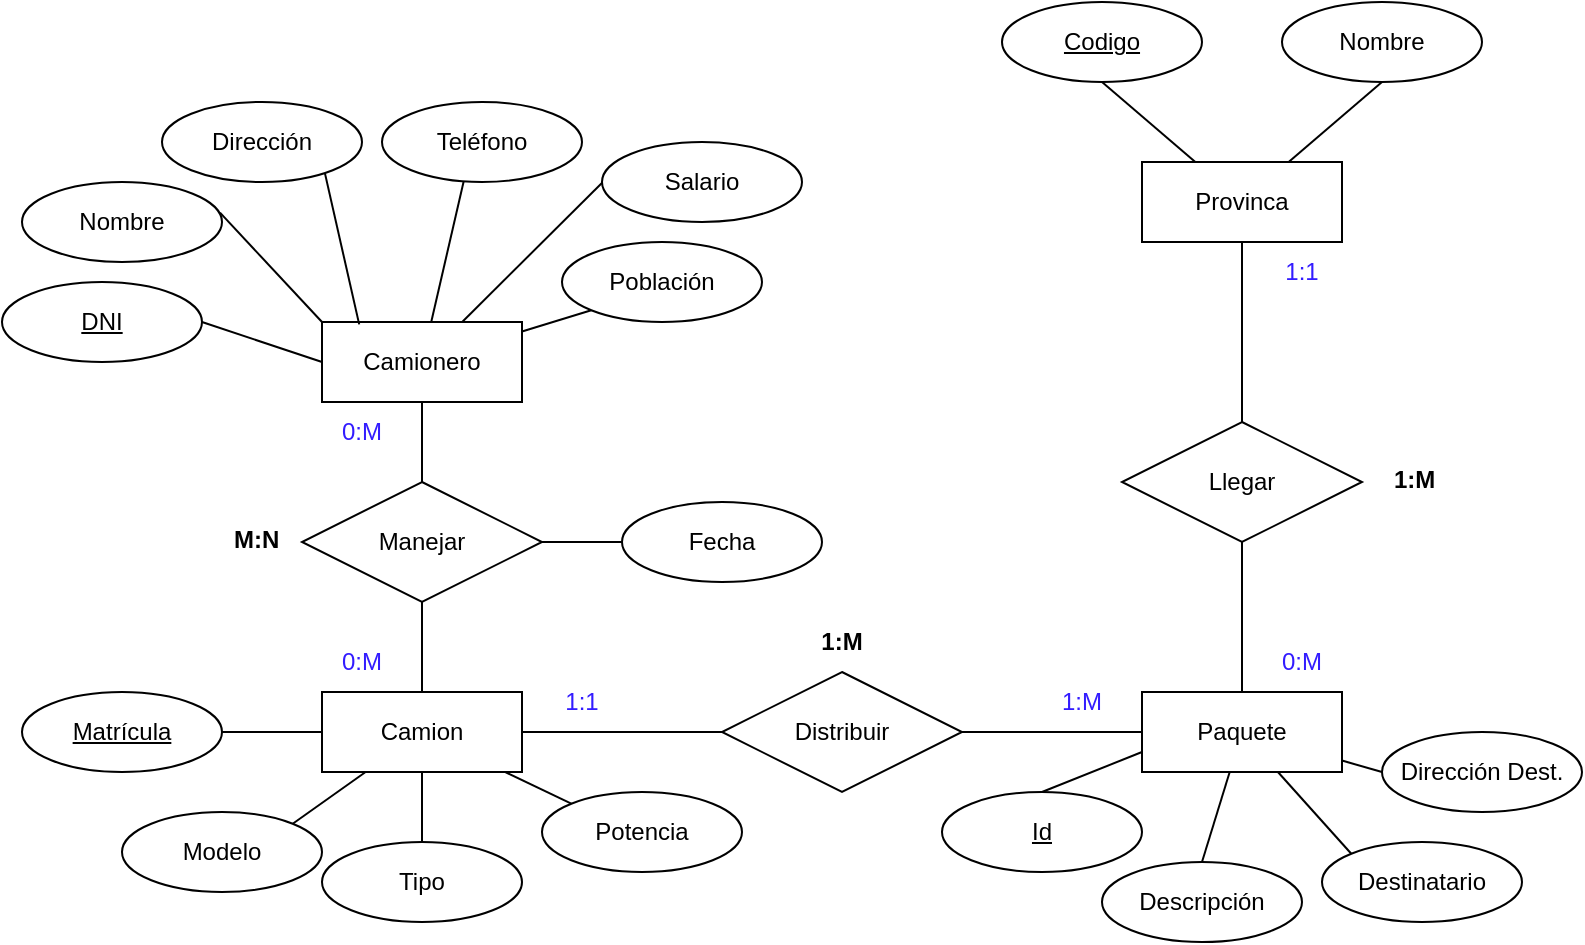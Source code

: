 <mxfile version="22.0.6" type="github">
  <diagram id="R2lEEEUBdFMjLlhIrx00" name="Page-1">
    <mxGraphModel dx="989" dy="545" grid="1" gridSize="10" guides="1" tooltips="1" connect="1" arrows="1" fold="1" page="1" pageScale="1" pageWidth="850" pageHeight="1100" math="0" shadow="0" extFonts="Permanent Marker^https://fonts.googleapis.com/css?family=Permanent+Marker">
      <root>
        <mxCell id="0" />
        <mxCell id="1" parent="0" />
        <mxCell id="QaK4S8mYorv3WEoBG_qT-6" value="Provinca" style="whiteSpace=wrap;html=1;align=center;" vertex="1" parent="1">
          <mxGeometry x="590" y="120" width="100" height="40" as="geometry" />
        </mxCell>
        <mxCell id="QaK4S8mYorv3WEoBG_qT-7" value="Camionero" style="whiteSpace=wrap;html=1;align=center;" vertex="1" parent="1">
          <mxGeometry x="180" y="200" width="100" height="40" as="geometry" />
        </mxCell>
        <mxCell id="QaK4S8mYorv3WEoBG_qT-16" style="edgeStyle=orthogonalEdgeStyle;rounded=0;orthogonalLoop=1;jettySize=auto;html=1;entryX=1;entryY=0.5;entryDx=0;entryDy=0;endArrow=none;endFill=0;" edge="1" parent="1" source="QaK4S8mYorv3WEoBG_qT-8" target="QaK4S8mYorv3WEoBG_qT-10">
          <mxGeometry relative="1" as="geometry" />
        </mxCell>
        <mxCell id="QaK4S8mYorv3WEoBG_qT-8" value="Paquete" style="whiteSpace=wrap;html=1;align=center;" vertex="1" parent="1">
          <mxGeometry x="590" y="385" width="100" height="40" as="geometry" />
        </mxCell>
        <mxCell id="QaK4S8mYorv3WEoBG_qT-15" style="edgeStyle=orthogonalEdgeStyle;rounded=0;orthogonalLoop=1;jettySize=auto;html=1;exitX=1;exitY=0.5;exitDx=0;exitDy=0;entryX=0;entryY=0.5;entryDx=0;entryDy=0;endArrow=none;endFill=0;" edge="1" parent="1" source="QaK4S8mYorv3WEoBG_qT-9" target="QaK4S8mYorv3WEoBG_qT-10">
          <mxGeometry relative="1" as="geometry" />
        </mxCell>
        <mxCell id="QaK4S8mYorv3WEoBG_qT-9" value="Camion" style="whiteSpace=wrap;html=1;align=center;" vertex="1" parent="1">
          <mxGeometry x="180" y="385" width="100" height="40" as="geometry" />
        </mxCell>
        <mxCell id="QaK4S8mYorv3WEoBG_qT-17" value="" style="group" vertex="1" connectable="0" parent="1">
          <mxGeometry x="380" y="345" width="120" height="90" as="geometry" />
        </mxCell>
        <mxCell id="QaK4S8mYorv3WEoBG_qT-10" value="Distribuir" style="shape=rhombus;perimeter=rhombusPerimeter;whiteSpace=wrap;html=1;align=center;" vertex="1" parent="QaK4S8mYorv3WEoBG_qT-17">
          <mxGeometry y="30" width="120" height="60" as="geometry" />
        </mxCell>
        <mxCell id="QaK4S8mYorv3WEoBG_qT-13" value="&lt;b&gt;1:M&lt;/b&gt;" style="text;html=1;strokeColor=none;fillColor=none;align=center;verticalAlign=middle;whiteSpace=wrap;rounded=0;" vertex="1" parent="QaK4S8mYorv3WEoBG_qT-17">
          <mxGeometry x="30" width="60" height="30" as="geometry" />
        </mxCell>
        <mxCell id="QaK4S8mYorv3WEoBG_qT-38" value="" style="group" vertex="1" connectable="0" parent="1">
          <mxGeometry x="580" y="250" width="170" height="60" as="geometry" />
        </mxCell>
        <mxCell id="QaK4S8mYorv3WEoBG_qT-35" value="Llegar" style="shape=rhombus;perimeter=rhombusPerimeter;whiteSpace=wrap;html=1;align=center;" vertex="1" parent="QaK4S8mYorv3WEoBG_qT-38">
          <mxGeometry width="120" height="60" as="geometry" />
        </mxCell>
        <mxCell id="QaK4S8mYorv3WEoBG_qT-37" value="&lt;b&gt;1:M&lt;/b&gt;" style="text;strokeColor=none;fillColor=none;spacingLeft=4;spacingRight=4;overflow=hidden;rotatable=0;points=[[0,0.5],[1,0.5]];portConstraint=eastwest;fontSize=12;whiteSpace=wrap;html=1;" vertex="1" parent="QaK4S8mYorv3WEoBG_qT-38">
          <mxGeometry x="130" y="15" width="40" height="30" as="geometry" />
        </mxCell>
        <mxCell id="QaK4S8mYorv3WEoBG_qT-39" style="edgeStyle=orthogonalEdgeStyle;rounded=0;orthogonalLoop=1;jettySize=auto;html=1;exitX=0.5;exitY=0;exitDx=0;exitDy=0;entryX=0.5;entryY=1;entryDx=0;entryDy=0;endArrow=none;endFill=0;" edge="1" parent="1" source="QaK4S8mYorv3WEoBG_qT-35" target="QaK4S8mYorv3WEoBG_qT-6">
          <mxGeometry relative="1" as="geometry" />
        </mxCell>
        <mxCell id="QaK4S8mYorv3WEoBG_qT-40" style="edgeStyle=orthogonalEdgeStyle;rounded=0;orthogonalLoop=1;jettySize=auto;html=1;exitX=0.5;exitY=1;exitDx=0;exitDy=0;entryX=0.5;entryY=0;entryDx=0;entryDy=0;endArrow=none;endFill=0;" edge="1" parent="1" source="QaK4S8mYorv3WEoBG_qT-35" target="QaK4S8mYorv3WEoBG_qT-8">
          <mxGeometry relative="1" as="geometry" />
        </mxCell>
        <mxCell id="QaK4S8mYorv3WEoBG_qT-43" value="" style="group" vertex="1" connectable="0" parent="1">
          <mxGeometry x="130" y="280" width="160" height="60" as="geometry" />
        </mxCell>
        <mxCell id="QaK4S8mYorv3WEoBG_qT-41" value="Manejar" style="shape=rhombus;perimeter=rhombusPerimeter;whiteSpace=wrap;html=1;align=center;" vertex="1" parent="QaK4S8mYorv3WEoBG_qT-43">
          <mxGeometry x="40" width="120" height="60" as="geometry" />
        </mxCell>
        <mxCell id="QaK4S8mYorv3WEoBG_qT-42" value="&lt;b&gt;M:N&lt;/b&gt;" style="text;strokeColor=none;fillColor=none;spacingLeft=4;spacingRight=4;overflow=hidden;rotatable=0;points=[[0,0.5],[1,0.5]];portConstraint=eastwest;fontSize=12;whiteSpace=wrap;html=1;" vertex="1" parent="QaK4S8mYorv3WEoBG_qT-43">
          <mxGeometry y="15" width="40" height="30" as="geometry" />
        </mxCell>
        <mxCell id="QaK4S8mYorv3WEoBG_qT-44" style="edgeStyle=orthogonalEdgeStyle;rounded=0;orthogonalLoop=1;jettySize=auto;html=1;exitX=0.5;exitY=0;exitDx=0;exitDy=0;entryX=0.5;entryY=1;entryDx=0;entryDy=0;endArrow=none;endFill=0;" edge="1" parent="1" source="QaK4S8mYorv3WEoBG_qT-41" target="QaK4S8mYorv3WEoBG_qT-7">
          <mxGeometry relative="1" as="geometry" />
        </mxCell>
        <mxCell id="QaK4S8mYorv3WEoBG_qT-45" style="edgeStyle=orthogonalEdgeStyle;rounded=0;orthogonalLoop=1;jettySize=auto;html=1;exitX=0.5;exitY=1;exitDx=0;exitDy=0;entryX=0.5;entryY=0;entryDx=0;entryDy=0;endArrow=none;endFill=0;" edge="1" parent="1" source="QaK4S8mYorv3WEoBG_qT-41" target="QaK4S8mYorv3WEoBG_qT-9">
          <mxGeometry relative="1" as="geometry" />
        </mxCell>
        <mxCell id="QaK4S8mYorv3WEoBG_qT-47" value="&lt;font color=&quot;#331cff&quot;&gt;0:M&lt;/font&gt;" style="text;html=1;strokeColor=none;fillColor=none;align=center;verticalAlign=middle;whiteSpace=wrap;rounded=0;" vertex="1" parent="1">
          <mxGeometry x="170" y="355" width="60" height="30" as="geometry" />
        </mxCell>
        <mxCell id="QaK4S8mYorv3WEoBG_qT-48" value="&lt;font color=&quot;#331cff&quot;&gt;0:M&lt;/font&gt;" style="text;html=1;strokeColor=none;fillColor=none;align=center;verticalAlign=middle;whiteSpace=wrap;rounded=0;" vertex="1" parent="1">
          <mxGeometry x="170" y="240" width="60" height="30" as="geometry" />
        </mxCell>
        <mxCell id="QaK4S8mYorv3WEoBG_qT-49" value="&lt;font color=&quot;#331cff&quot;&gt;1:1&lt;/font&gt;" style="text;html=1;strokeColor=none;fillColor=none;align=center;verticalAlign=middle;whiteSpace=wrap;rounded=0;" vertex="1" parent="1">
          <mxGeometry x="280" y="375" width="60" height="30" as="geometry" />
        </mxCell>
        <mxCell id="QaK4S8mYorv3WEoBG_qT-50" value="&lt;font color=&quot;#331cff&quot;&gt;1:M&lt;/font&gt;" style="text;html=1;strokeColor=none;fillColor=none;align=center;verticalAlign=middle;whiteSpace=wrap;rounded=0;" vertex="1" parent="1">
          <mxGeometry x="530" y="375" width="60" height="30" as="geometry" />
        </mxCell>
        <mxCell id="QaK4S8mYorv3WEoBG_qT-51" value="&lt;font color=&quot;#331cff&quot;&gt;0:M&lt;/font&gt;" style="text;html=1;strokeColor=none;fillColor=none;align=center;verticalAlign=middle;whiteSpace=wrap;rounded=0;" vertex="1" parent="1">
          <mxGeometry x="640" y="355" width="60" height="30" as="geometry" />
        </mxCell>
        <mxCell id="QaK4S8mYorv3WEoBG_qT-52" value="&lt;font color=&quot;#331cff&quot;&gt;1:1&lt;/font&gt;" style="text;html=1;strokeColor=none;fillColor=none;align=center;verticalAlign=middle;whiteSpace=wrap;rounded=0;" vertex="1" parent="1">
          <mxGeometry x="640" y="160" width="60" height="30" as="geometry" />
        </mxCell>
        <mxCell id="QaK4S8mYorv3WEoBG_qT-59" style="rounded=0;orthogonalLoop=1;jettySize=auto;html=1;exitX=1;exitY=0.5;exitDx=0;exitDy=0;entryX=0;entryY=0.5;entryDx=0;entryDy=0;endArrow=none;endFill=0;entryPerimeter=0;" edge="1" parent="1" source="QaK4S8mYorv3WEoBG_qT-53" target="QaK4S8mYorv3WEoBG_qT-7">
          <mxGeometry relative="1" as="geometry" />
        </mxCell>
        <mxCell id="QaK4S8mYorv3WEoBG_qT-53" value="DNI" style="ellipse;whiteSpace=wrap;html=1;align=center;fontStyle=4;" vertex="1" parent="1">
          <mxGeometry x="20" y="180" width="100" height="40" as="geometry" />
        </mxCell>
        <mxCell id="QaK4S8mYorv3WEoBG_qT-62" style="edgeStyle=none;rounded=0;orthogonalLoop=1;jettySize=auto;html=1;exitX=0.74;exitY=0.067;exitDx=0;exitDy=0;endArrow=none;endFill=0;exitPerimeter=0;entryX=0.186;entryY=0.03;entryDx=0;entryDy=0;entryPerimeter=0;" edge="1" parent="1" source="QaK4S8mYorv3WEoBG_qT-54" target="QaK4S8mYorv3WEoBG_qT-7">
          <mxGeometry relative="1" as="geometry" />
        </mxCell>
        <mxCell id="QaK4S8mYorv3WEoBG_qT-54" value="Dirección" style="ellipse;whiteSpace=wrap;html=1;align=center;" vertex="1" parent="1">
          <mxGeometry x="100" y="90" width="100" height="40" as="geometry" />
        </mxCell>
        <mxCell id="QaK4S8mYorv3WEoBG_qT-63" style="edgeStyle=none;rounded=0;orthogonalLoop=1;jettySize=auto;html=1;exitX=0.5;exitY=0;exitDx=0;exitDy=0;endArrow=none;endFill=0;" edge="1" parent="1" source="QaK4S8mYorv3WEoBG_qT-55" target="QaK4S8mYorv3WEoBG_qT-7">
          <mxGeometry relative="1" as="geometry">
            <mxPoint x="230" y="430" as="targetPoint" />
          </mxGeometry>
        </mxCell>
        <mxCell id="QaK4S8mYorv3WEoBG_qT-55" value="Teléfono" style="ellipse;whiteSpace=wrap;html=1;align=center;" vertex="1" parent="1">
          <mxGeometry x="210" y="90" width="100" height="40" as="geometry" />
        </mxCell>
        <mxCell id="QaK4S8mYorv3WEoBG_qT-60" style="rounded=0;orthogonalLoop=1;jettySize=auto;html=1;exitX=0.99;exitY=0.383;exitDx=0;exitDy=0;endArrow=none;endFill=0;exitPerimeter=0;entryX=0;entryY=0;entryDx=0;entryDy=0;" edge="1" parent="1" source="QaK4S8mYorv3WEoBG_qT-56" target="QaK4S8mYorv3WEoBG_qT-7">
          <mxGeometry relative="1" as="geometry" />
        </mxCell>
        <mxCell id="QaK4S8mYorv3WEoBG_qT-56" value="Nombre" style="ellipse;whiteSpace=wrap;html=1;align=center;" vertex="1" parent="1">
          <mxGeometry x="30" y="130" width="100" height="40" as="geometry" />
        </mxCell>
        <mxCell id="QaK4S8mYorv3WEoBG_qT-75" style="edgeStyle=none;rounded=0;orthogonalLoop=1;jettySize=auto;html=1;exitX=0.5;exitY=0;exitDx=0;exitDy=0;entryX=0;entryY=0.75;entryDx=0;entryDy=0;endArrow=none;endFill=0;" edge="1" parent="1" source="QaK4S8mYorv3WEoBG_qT-58" target="QaK4S8mYorv3WEoBG_qT-8">
          <mxGeometry relative="1" as="geometry" />
        </mxCell>
        <mxCell id="QaK4S8mYorv3WEoBG_qT-58" value="Id" style="ellipse;whiteSpace=wrap;html=1;align=center;fontStyle=4;" vertex="1" parent="1">
          <mxGeometry x="490" y="435" width="100" height="40" as="geometry" />
        </mxCell>
        <mxCell id="QaK4S8mYorv3WEoBG_qT-67" style="edgeStyle=none;rounded=0;orthogonalLoop=1;jettySize=auto;html=1;exitX=0;exitY=0;exitDx=0;exitDy=0;endArrow=none;endFill=0;" edge="1" parent="1" source="QaK4S8mYorv3WEoBG_qT-64" target="QaK4S8mYorv3WEoBG_qT-7">
          <mxGeometry relative="1" as="geometry" />
        </mxCell>
        <mxCell id="QaK4S8mYorv3WEoBG_qT-64" value="Salario" style="ellipse;whiteSpace=wrap;html=1;align=center;" vertex="1" parent="1">
          <mxGeometry x="320" y="110" width="100" height="40" as="geometry" />
        </mxCell>
        <mxCell id="QaK4S8mYorv3WEoBG_qT-68" style="edgeStyle=none;rounded=0;orthogonalLoop=1;jettySize=auto;html=1;exitX=0;exitY=1;exitDx=0;exitDy=0;endArrow=none;endFill=0;" edge="1" parent="1" source="QaK4S8mYorv3WEoBG_qT-66" target="QaK4S8mYorv3WEoBG_qT-7">
          <mxGeometry relative="1" as="geometry" />
        </mxCell>
        <mxCell id="QaK4S8mYorv3WEoBG_qT-66" value="Población" style="ellipse;whiteSpace=wrap;html=1;align=center;" vertex="1" parent="1">
          <mxGeometry x="300" y="160" width="100" height="40" as="geometry" />
        </mxCell>
        <mxCell id="QaK4S8mYorv3WEoBG_qT-69" value="Fecha" style="ellipse;whiteSpace=wrap;html=1;align=center;" vertex="1" parent="1">
          <mxGeometry x="330" y="290" width="100" height="40" as="geometry" />
        </mxCell>
        <mxCell id="QaK4S8mYorv3WEoBG_qT-70" style="edgeStyle=none;rounded=0;orthogonalLoop=1;jettySize=auto;html=1;exitX=1;exitY=0.5;exitDx=0;exitDy=0;endArrow=none;endFill=0;" edge="1" parent="1" source="QaK4S8mYorv3WEoBG_qT-41" target="QaK4S8mYorv3WEoBG_qT-69">
          <mxGeometry relative="1" as="geometry" />
        </mxCell>
        <mxCell id="QaK4S8mYorv3WEoBG_qT-77" style="edgeStyle=none;rounded=0;orthogonalLoop=1;jettySize=auto;html=1;exitX=0;exitY=0;exitDx=0;exitDy=0;endArrow=none;endFill=0;" edge="1" parent="1" source="QaK4S8mYorv3WEoBG_qT-72" target="QaK4S8mYorv3WEoBG_qT-8">
          <mxGeometry relative="1" as="geometry" />
        </mxCell>
        <mxCell id="QaK4S8mYorv3WEoBG_qT-72" value="Destinatario" style="ellipse;whiteSpace=wrap;html=1;align=center;" vertex="1" parent="1">
          <mxGeometry x="680" y="460" width="100" height="40" as="geometry" />
        </mxCell>
        <mxCell id="QaK4S8mYorv3WEoBG_qT-76" style="edgeStyle=none;rounded=0;orthogonalLoop=1;jettySize=auto;html=1;exitX=0.5;exitY=0;exitDx=0;exitDy=0;endArrow=none;endFill=0;" edge="1" parent="1" source="QaK4S8mYorv3WEoBG_qT-73" target="QaK4S8mYorv3WEoBG_qT-8">
          <mxGeometry relative="1" as="geometry" />
        </mxCell>
        <mxCell id="QaK4S8mYorv3WEoBG_qT-73" value="Descripción" style="ellipse;whiteSpace=wrap;html=1;align=center;" vertex="1" parent="1">
          <mxGeometry x="570" y="470" width="100" height="40" as="geometry" />
        </mxCell>
        <mxCell id="QaK4S8mYorv3WEoBG_qT-78" style="edgeStyle=none;rounded=0;orthogonalLoop=1;jettySize=auto;html=1;exitX=0;exitY=0.5;exitDx=0;exitDy=0;endArrow=none;endFill=0;" edge="1" parent="1" source="QaK4S8mYorv3WEoBG_qT-74" target="QaK4S8mYorv3WEoBG_qT-8">
          <mxGeometry relative="1" as="geometry" />
        </mxCell>
        <mxCell id="QaK4S8mYorv3WEoBG_qT-74" value="Dirección Dest." style="ellipse;whiteSpace=wrap;html=1;align=center;" vertex="1" parent="1">
          <mxGeometry x="710" y="405" width="100" height="40" as="geometry" />
        </mxCell>
        <mxCell id="QaK4S8mYorv3WEoBG_qT-81" style="edgeStyle=none;rounded=0;orthogonalLoop=1;jettySize=auto;html=1;exitX=0.5;exitY=1;exitDx=0;exitDy=0;endArrow=none;endFill=0;" edge="1" parent="1" source="QaK4S8mYorv3WEoBG_qT-79" target="QaK4S8mYorv3WEoBG_qT-6">
          <mxGeometry relative="1" as="geometry" />
        </mxCell>
        <mxCell id="QaK4S8mYorv3WEoBG_qT-79" value="Codigo" style="ellipse;whiteSpace=wrap;html=1;align=center;fontStyle=4;" vertex="1" parent="1">
          <mxGeometry x="520" y="40" width="100" height="40" as="geometry" />
        </mxCell>
        <mxCell id="QaK4S8mYorv3WEoBG_qT-82" style="edgeStyle=none;rounded=0;orthogonalLoop=1;jettySize=auto;html=1;exitX=0.5;exitY=1;exitDx=0;exitDy=0;endArrow=none;endFill=0;" edge="1" parent="1" source="QaK4S8mYorv3WEoBG_qT-80" target="QaK4S8mYorv3WEoBG_qT-6">
          <mxGeometry relative="1" as="geometry" />
        </mxCell>
        <mxCell id="QaK4S8mYorv3WEoBG_qT-80" value="Nombre" style="ellipse;whiteSpace=wrap;html=1;align=center;" vertex="1" parent="1">
          <mxGeometry x="660" y="40" width="100" height="40" as="geometry" />
        </mxCell>
        <mxCell id="QaK4S8mYorv3WEoBG_qT-87" style="edgeStyle=none;rounded=0;orthogonalLoop=1;jettySize=auto;html=1;exitX=1;exitY=0.5;exitDx=0;exitDy=0;endArrow=none;endFill=0;" edge="1" parent="1" source="QaK4S8mYorv3WEoBG_qT-83" target="QaK4S8mYorv3WEoBG_qT-9">
          <mxGeometry relative="1" as="geometry" />
        </mxCell>
        <mxCell id="QaK4S8mYorv3WEoBG_qT-83" value="Matrícula" style="ellipse;whiteSpace=wrap;html=1;align=center;fontStyle=4;" vertex="1" parent="1">
          <mxGeometry x="30" y="385" width="100" height="40" as="geometry" />
        </mxCell>
        <mxCell id="QaK4S8mYorv3WEoBG_qT-88" style="edgeStyle=none;rounded=0;orthogonalLoop=1;jettySize=auto;html=1;exitX=1;exitY=0;exitDx=0;exitDy=0;endArrow=none;endFill=0;" edge="1" parent="1" source="QaK4S8mYorv3WEoBG_qT-84" target="QaK4S8mYorv3WEoBG_qT-9">
          <mxGeometry relative="1" as="geometry" />
        </mxCell>
        <mxCell id="QaK4S8mYorv3WEoBG_qT-84" value="Modelo" style="ellipse;whiteSpace=wrap;html=1;align=center;" vertex="1" parent="1">
          <mxGeometry x="80" y="445" width="100" height="40" as="geometry" />
        </mxCell>
        <mxCell id="QaK4S8mYorv3WEoBG_qT-89" style="edgeStyle=none;rounded=0;orthogonalLoop=1;jettySize=auto;html=1;exitX=0.5;exitY=0;exitDx=0;exitDy=0;endArrow=none;endFill=0;" edge="1" parent="1" source="QaK4S8mYorv3WEoBG_qT-85" target="QaK4S8mYorv3WEoBG_qT-9">
          <mxGeometry relative="1" as="geometry" />
        </mxCell>
        <mxCell id="QaK4S8mYorv3WEoBG_qT-85" value="Tipo" style="ellipse;whiteSpace=wrap;html=1;align=center;" vertex="1" parent="1">
          <mxGeometry x="180" y="460" width="100" height="40" as="geometry" />
        </mxCell>
        <mxCell id="QaK4S8mYorv3WEoBG_qT-90" style="edgeStyle=none;rounded=0;orthogonalLoop=1;jettySize=auto;html=1;exitX=0;exitY=0;exitDx=0;exitDy=0;endArrow=none;endFill=0;" edge="1" parent="1" source="QaK4S8mYorv3WEoBG_qT-86" target="QaK4S8mYorv3WEoBG_qT-9">
          <mxGeometry relative="1" as="geometry" />
        </mxCell>
        <mxCell id="QaK4S8mYorv3WEoBG_qT-86" value="Potencia" style="ellipse;whiteSpace=wrap;html=1;align=center;" vertex="1" parent="1">
          <mxGeometry x="290" y="435" width="100" height="40" as="geometry" />
        </mxCell>
      </root>
    </mxGraphModel>
  </diagram>
</mxfile>
